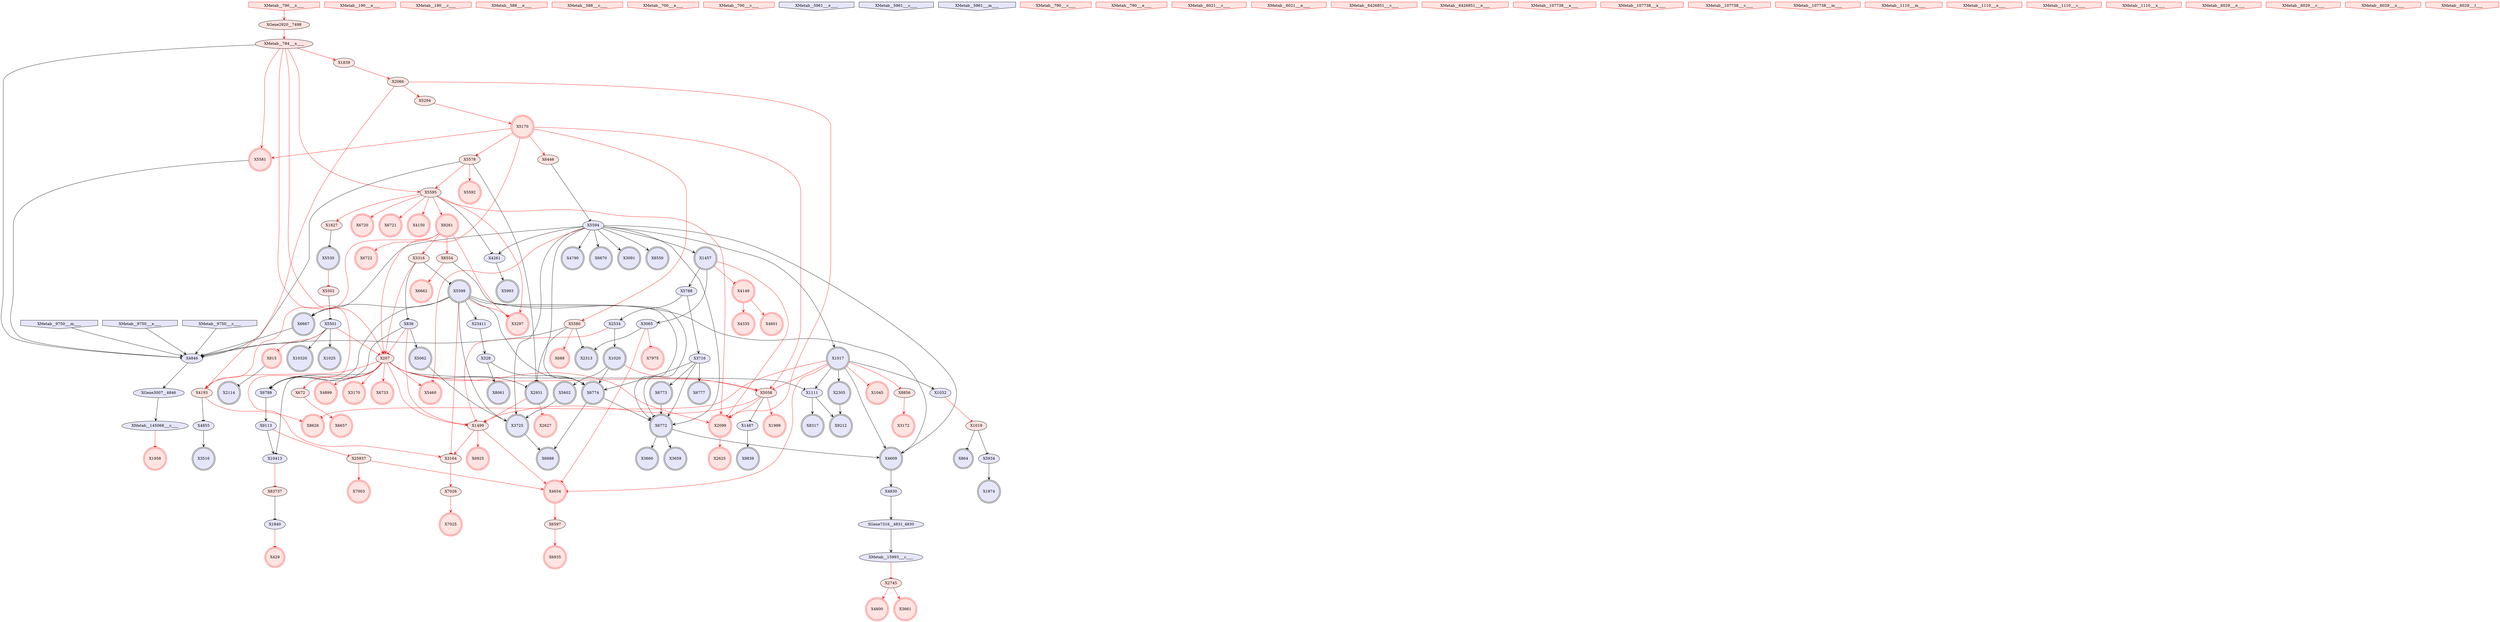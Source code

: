 digraph {

XMetab__9750___c____->X4846 [penwidth=1, color=black, arrowhead="vee"]
XMetab__9750___m____->X4846 [penwidth=1, color=black, arrowhead="vee"]
XMetab__9750___e____->X4846 [penwidth=1, color=black, arrowhead="vee"]
XMetab__784___x____->X4846 [penwidth=1, color=black, arrowhead="tee"]
X4846->XGene3007__4846 [penwidth=1, color=black, arrowhead="vee"]
X4830->XGene7316__4831_4830 [penwidth=1, color=black, arrowhead="vee"]
XGene3007__4846->XMetab__145068___c____ [penwidth=1, color=black, arrowhead="vee"]
XGene7316__4831_4830->XMetab__15993___c____ [penwidth=1, color=black, arrowhead="vee"]
X1827->X5530 [penwidth=1, color=black, arrowhead="tee"]
X2534->X1020 [penwidth=1, color=black, arrowhead="vee"]
X1020->X5602 [penwidth=1, color=black, arrowhead="vee"]
X1020->X6774 [penwidth=1, color=black, arrowhead="vee"]
X5578->X4846 [penwidth=1, color=black, arrowhead="tee"]
X5578->X2931 [penwidth=1, color=black, arrowhead="tee"]
X5581->X4846 [penwidth=1, color=black, arrowhead="tee"]
X5788->X2534 [penwidth=1, color=black, arrowhead="vee"]
X83737->X1840 [penwidth=1, color=black, arrowhead="tee"]
X5580->X4846 [penwidth=1, color=black, arrowhead="tee"]
X6667->X4846 [penwidth=1, color=black, arrowhead="vee"]
X5501->X4846 [penwidth=1, color=black, arrowhead="vee"]
X6772->X3659 [penwidth=1, color=black, arrowhead="vee"]
X5602->X3725 [penwidth=1, color=black, arrowhead="vee"]
X1111->X9212 [penwidth=1, color=black, arrowhead="vee"]
X1017->X1111 [penwidth=1, color=black, arrowhead="vee"]
X207->X1111 [penwidth=1, color=black, arrowhead="tee"]
X1111->X8317 [penwidth=1, color=black, arrowhead="vee"]
X5580->X2313 [penwidth=1, color=black, arrowhead="tee"]
X5580->X2931 [penwidth=1, color=black, arrowhead="tee"]
X2305->X9212 [penwidth=1, color=black, arrowhead="vee"]
X4609->X4830 [penwidth=1, color=black, arrowhead="vee"]
X207->X10413 [penwidth=1, color=black, arrowhead="tee"]
X9113->X10413 [penwidth=1, color=black, arrowhead="vee"]
X1017->X4609 [penwidth=1, color=black, arrowhead="vee"]
X6772->X4609 [penwidth=1, color=black, arrowhead="vee"]
X5594->X4609 [penwidth=1, color=black, arrowhead="vee"]
X5599->X4609 [penwidth=1, color=black, arrowhead="vee"]
X3065->X2313 [penwidth=1, color=black, arrowhead="vee"]
X836->X6789 [penwidth=1, color=black, arrowhead="vee"]
X3316->X836 [penwidth=1, color=black, arrowhead="tee"]
X836->X5062 [penwidth=1, color=black, arrowhead="vee"]
X4193->X4855 [penwidth=1, color=black, arrowhead="tee"]
X6774->X6688 [penwidth=1, color=black, arrowhead="vee"]
X3725->X6688 [penwidth=1, color=black, arrowhead="vee"]
X1017->X1032 [penwidth=1, color=black, arrowhead="vee"]
X5594->X1017 [penwidth=1, color=black, arrowhead="vee"]
X1017->X2305 [penwidth=1, color=black, arrowhead="vee"]
X5594->X4790 [penwidth=1, color=black, arrowhead="vee"]
X23411->X328 [penwidth=1, color=black, arrowhead="vee"]
X5599->X23411 [penwidth=1, color=black, arrowhead="vee"]
X5501->X1025 [penwidth=1, color=black, arrowhead="vee"]
X207->X2931 [penwidth=1, color=black, arrowhead="tee"]
X207->X6789 [penwidth=1, color=black, arrowhead="tee"]
X6789->X9113 [penwidth=1, color=black, arrowhead="vee"]
X5599->X6789 [penwidth=1, color=black, arrowhead="vee"]
X328->X8061 [penwidth=1, color=black, arrowhead="vee"]
X3716->X6772 [penwidth=1, color=black, arrowhead="vee"]
X6773->X6772 [penwidth=1, color=black, arrowhead="vee"]
X5594->X6772 [penwidth=1, color=black, arrowhead="vee"]
X8554->X6772 [penwidth=1, color=black, arrowhead="tee"]
X6774->X6772 [penwidth=1, color=black, arrowhead="vee"]
X5599->X6772 [penwidth=1, color=black, arrowhead="vee"]
X6772->X3660 [penwidth=1, color=black, arrowhead="vee"]
X5595->X4261 [penwidth=1, color=black, arrowhead="tee"]
X3716->X6773 [penwidth=1, color=black, arrowhead="vee"]
X3716->X6774 [penwidth=1, color=black, arrowhead="vee"]
X3716->X6777 [penwidth=1, color=black, arrowhead="vee"]
X5788->X3716 [penwidth=1, color=black, arrowhead="vee"]
X5058->X1487 [penwidth=1, color=black, arrowhead="tee"]
X1487->X9839 [penwidth=1, color=black, arrowhead="vee"]
X1457->X3065 [penwidth=1, color=black, arrowhead="vee"]
X328->X6774 [penwidth=1, color=black, arrowhead="vee"]
X3316->X5599 [penwidth=1, color=black, arrowhead="tee"]
X5934->X1874 [penwidth=1, color=black, arrowhead="vee"]
X4855->X3516 [penwidth=1, color=black, arrowhead="vee"]
X5594->X6667 [penwidth=1, color=black, arrowhead="vee"]
X5599->X6667 [penwidth=1, color=black, arrowhead="vee"]
X1019->X864 [penwidth=1, color=black, arrowhead="tee"]
X1019->X5934 [penwidth=1, color=black, arrowhead="tee"]
X5594->X6670 [penwidth=1, color=black, arrowhead="vee"]
X6446->X5594 [penwidth=1, color=black, arrowhead="tee"]
X5594->X1457 [penwidth=1, color=black, arrowhead="vee"]
X5594->X3091 [penwidth=1, color=black, arrowhead="vee"]
X5594->X6774 [penwidth=1, color=black, arrowhead="vee"]
X5594->X8550 [penwidth=1, color=black, arrowhead="vee"]
X5594->X3725 [penwidth=1, color=black, arrowhead="vee"]
X5594->X4261 [penwidth=1, color=black, arrowhead="vee"]
X1457->X5788 [penwidth=1, color=black, arrowhead="vee"]
X5062->X3725 [penwidth=1, color=black, arrowhead="vee"]
X5599->X6774 [penwidth=1, color=black, arrowhead="vee"]
X815->X2114 [penwidth=1, color=black, arrowhead="tee"]
X5599->X3725 [penwidth=1, color=black, arrowhead="vee"]
X5502->X5501 [penwidth=1, color=black, arrowhead="tee"]
X5501->X10320 [penwidth=1, color=black, arrowhead="vee"]
X4261->X5993 [penwidth=1, color=black, arrowhead="vee"]
XMetab__784___x____->X3164 [penwidth=1, color=red, arrowhead="vee"]
XMetab__784___x____->X5581 [penwidth=1, color=red, arrowhead="vee"]
XMetab__784___x____->X5595 [penwidth=1, color=red, arrowhead="vee"]
XMetab__784___x____->X207 [penwidth=1, color=red, arrowhead="vee"]
XMetab__784___x____->X1839 [penwidth=1, color=red, arrowhead="vee"]
XMetab__15993___c____->X2745 [penwidth=1, color=red, arrowhead="tee"]
XMetab__145068___c____->X1958 [penwidth=1, color=red, arrowhead="tee"]
XMetab__790___x____->XGene2920__7498 [penwidth=1, color=red, arrowhead="vee"]
XGene2920__7498->XMetab__784___x____ [penwidth=1, color=red, arrowhead="vee"]
X5530->X5502 [penwidth=1, color=red, arrowhead="tee"]
X1020->X5058 [penwidth=1, color=red, arrowhead="tee"]
X5578->X5592 [penwidth=1, color=red, arrowhead="vee"]
X25937->X4654 [penwidth=1, color=red, arrowhead="vee"]
X9113->X25937 [penwidth=1, color=red, arrowhead="tee"]
X25937->X7003 [penwidth=1, color=red, arrowhead="vee"]
X5170->X5578 [penwidth=1, color=red, arrowhead="vee"]
X5578->X5595 [penwidth=1, color=red, arrowhead="vee"]
X2534->X1499 [penwidth=1, color=red, arrowhead="tee"]
X1499->X4654 [penwidth=1, color=red, arrowhead="vee"]
X836->X1499 [penwidth=1, color=red, arrowhead="tee"]
X207->X1499 [penwidth=1, color=red, arrowhead="vee"]
X2931->X1499 [penwidth=1, color=red, arrowhead="tee"]
X1499->X3164 [penwidth=1, color=red, arrowhead="vee"]
X5058->X1499 [penwidth=1, color=red, arrowhead="vee"]
X1499->X6925 [penwidth=1, color=red, arrowhead="vee"]
X5170->X5581 [penwidth=1, color=red, arrowhead="vee"]
X10413->X83737 [penwidth=1, color=red, arrowhead="tee"]
X5170->X5580 [penwidth=1, color=red, arrowhead="vee"]
X5580->X688 [penwidth=1, color=red, arrowhead="vee"]
X9261->X4193 [penwidth=1, color=red, arrowhead="vee"]
X5595->X9261 [penwidth=1, color=red, arrowhead="vee"]
X9261->X3297 [penwidth=1, color=red, arrowhead="vee"]
X9261->X3316 [penwidth=1, color=red, arrowhead="vee"]
X9261->X8554 [penwidth=1, color=red, arrowhead="vee"]
X9261->X6722 [penwidth=1, color=red, arrowhead="vee"]
X2745->X4800 [penwidth=1, color=red, arrowhead="vee"]
X5595->X6720 [penwidth=1, color=red, arrowhead="vee"]
X1017->X4654 [penwidth=1, color=red, arrowhead="tee"]
X4654->X6597 [penwidth=1, color=red, arrowhead="vee"]
X3065->X4654 [penwidth=1, color=red, arrowhead="tee"]
X836->X207 [penwidth=1, color=red, arrowhead="tee"]
X4193->X8626 [penwidth=1, color=red, arrowhead="vee"]
X207->X4193 [penwidth=1, color=red, arrowhead="vee"]
X2066->X4193 [penwidth=1, color=red, arrowhead="vee"]
X1017->X8626 [penwidth=1, color=red, arrowhead="tee"]
X1017->X8856 [penwidth=1, color=red, arrowhead="tee"]
X1017->X5058 [penwidth=1, color=red, arrowhead="tee"]
X1017->X1045 [penwidth=1, color=red, arrowhead="tee"]
X2099->X2625 [penwidth=1, color=red, arrowhead="vee"]
X207->X2099 [penwidth=1, color=red, arrowhead="vee"]
X5595->X2099 [penwidth=1, color=red, arrowhead="vee"]
X2066->X2099 [penwidth=1, color=red, arrowhead="vee"]
X5058->X2099 [penwidth=1, color=red, arrowhead="vee"]
X1457->X2099 [penwidth=1, color=red, arrowhead="tee"]
X5170->X207 [penwidth=1, color=red, arrowhead="vee"]
X5170->X5058 [penwidth=1, color=red, arrowhead="vee"]
X5170->X6446 [penwidth=1, color=red, arrowhead="vee"]
X5294->X5170 [penwidth=1, color=red, arrowhead="vee"]
X3316->X207 [penwidth=1, color=red, arrowhead="vee"]
X207->X672 [penwidth=1, color=red, arrowhead="vee"]
X207->X5058 [penwidth=1, color=red, arrowhead="vee"]
X207->X4899 [penwidth=1, color=red, arrowhead="vee"]
X5501->X207 [penwidth=1, color=red, arrowhead="tee"]
X207->X3170 [penwidth=1, color=red, arrowhead="vee"]
X207->X6733 [penwidth=1, color=red, arrowhead="vee"]
X207->X5460 [penwidth=1, color=red, arrowhead="vee"]
X5595->X6721 [penwidth=1, color=red, arrowhead="vee"]
X2931->X2627 [penwidth=1, color=red, arrowhead="tee"]
X2745->X3661 [penwidth=1, color=red, arrowhead="vee"]
X5599->X3164 [penwidth=1, color=red, arrowhead="tee"]
X3164->X7026 [penwidth=1, color=red, arrowhead="vee"]
X8856->X3172 [penwidth=1, color=red, arrowhead="vee"]
X672->X6657 [penwidth=1, color=red, arrowhead="vee"]
X4149->X4335 [penwidth=1, color=red, arrowhead="vee"]
X1457->X4149 [penwidth=1, color=red, arrowhead="tee"]
X4149->X4601 [penwidth=1, color=red, arrowhead="vee"]
X1032->X1019 [penwidth=1, color=red, arrowhead="tee"]
X5595->X3297 [penwidth=1, color=red, arrowhead="vee"]
X5595->X1827 [penwidth=1, color=red, arrowhead="vee"]
X5595->X4150 [penwidth=1, color=red, arrowhead="vee"]
X6597->X6935 [penwidth=1, color=red, arrowhead="vee"]
X5599->X3297 [penwidth=1, color=red, arrowhead="tee"]
X3065->X7975 [penwidth=1, color=red, arrowhead="tee"]
X8554->X6662 [penwidth=1, color=red, arrowhead="vee"]
X5594->X5460 [penwidth=1, color=red, arrowhead="tee"]
X1839->X2066 [penwidth=1, color=red, arrowhead="vee"]
X2066->X5294 [penwidth=1, color=red, arrowhead="vee"]
X5058->X1999 [penwidth=1, color=red, arrowhead="vee"]
X5501->X815 [penwidth=1, color=red, arrowhead="tee"]
X7026->X7025 [penwidth=1, color=red, arrowhead="vee"]
X1840->X429 [penwidth=1, color=red, arrowhead="tee"]
XMetab__190___e____ [style=filled, color=red, fillcolor=mistyrose, shape=invhouse];
XMetab__190___c____ [style=filled, color=red, fillcolor=mistyrose, shape=invhouse];
XMetab__9750___m____ [style=filled, color=black, fillcolor=lavender, shape=invhouse];
XMetab__9750___e____ [style=filled, color=black, fillcolor=lavender, shape=invhouse];
XMetab__9750___c____ [style=filled, color=black, fillcolor=lavender, shape=invhouse];
XMetab__588___e____ [style=filled, color=red, fillcolor=mistyrose, shape=invhouse];
XMetab__588___c____ [style=filled, color=red, fillcolor=mistyrose, shape=invhouse];
XMetab__700___e____ [style=filled, color=red, fillcolor=mistyrose, shape=invhouse];
XMetab__700___c____ [style=filled, color=red, fillcolor=mistyrose, shape=invhouse];
XMetab__5961___e____ [style=filled, color=black, fillcolor=lavender, shape=invhouse];
XMetab__5961___c____ [style=filled, color=black, fillcolor=lavender, shape=invhouse];
XMetab__5961___m____ [style=filled, color=black, fillcolor=lavender, shape=invhouse];
XMetab__790___x____ [style=filled, color=red, fillcolor=mistyrose, shape=invhouse];
XMetab__790___c____ [style=filled, color=red, fillcolor=mistyrose, shape=invhouse];
XMetab__790___e____ [style=filled, color=red, fillcolor=mistyrose, shape=invhouse];
XMetab__6021___c____ [style=filled, color=red, fillcolor=mistyrose, shape=invhouse];
XMetab__6021___e____ [style=filled, color=red, fillcolor=mistyrose, shape=invhouse];
XMetab__6426851___c____ [style=filled, color=red, fillcolor=mistyrose, shape=invhouse];
XMetab__6426851___e____ [style=filled, color=red, fillcolor=mistyrose, shape=invhouse];
XMetab__107738___e____ [style=filled, color=red, fillcolor=mistyrose, shape=invhouse];
XMetab__107738___x____ [style=filled, color=red, fillcolor=mistyrose, shape=invhouse];
XMetab__107738___c____ [style=filled, color=red, fillcolor=mistyrose, shape=invhouse];
XMetab__107738___m____ [style=filled, color=red, fillcolor=mistyrose, shape=invhouse];
XMetab__1110___m____ [style=filled, color=red, fillcolor=mistyrose, shape=invhouse];
XMetab__1110___e____ [style=filled, color=red, fillcolor=mistyrose, shape=invhouse];
XMetab__1110___c____ [style=filled, color=red, fillcolor=mistyrose, shape=invhouse];
XMetab__1110___x____ [style=filled, color=red, fillcolor=mistyrose, shape=invhouse];
XMetab__6029___e____ [style=filled, color=red, fillcolor=mistyrose, shape=invhouse];
XMetab__6029___c____ [style=filled, color=red, fillcolor=mistyrose, shape=invhouse];
XMetab__6029___n____ [style=filled, color=red, fillcolor=mistyrose, shape=invhouse];
XMetab__6029___l____ [style=filled, color=red, fillcolor=mistyrose, shape=invhouse];
X5062 [style=filled, color=black, fillcolor=lavender, shape=doublecircle];
X815 [style=filled, color=red, fillcolor=mistyrose, shape=doublecircle];
X1457 [style=filled, color=black, fillcolor=lavender, shape=doublecircle];
X9261 [style=filled, color=red, fillcolor=mistyrose, shape=doublecircle];
X5581 [style=filled, color=red, fillcolor=mistyrose, shape=doublecircle];
X5592 [style=filled, color=red, fillcolor=mistyrose, shape=doublecircle];
X8550 [style=filled, color=black, fillcolor=lavender, shape=doublecircle];
X8317 [style=filled, color=black, fillcolor=lavender, shape=doublecircle];
X5599 [style=filled, color=black, fillcolor=lavender, shape=doublecircle];
X5170 [style=filled, color=red, fillcolor=mistyrose, shape=doublecircle];
X1017 [style=filled, color=black, fillcolor=lavender, shape=doublecircle];
X2931 [style=filled, color=black, fillcolor=lavender, shape=doublecircle];
X1020 [style=filled, color=black, fillcolor=lavender, shape=doublecircle];
X1025 [style=filled, color=black, fillcolor=lavender, shape=doublecircle];
X9212 [style=filled, color=black, fillcolor=lavender, shape=doublecircle];
X6733 [style=filled, color=red, fillcolor=mistyrose, shape=doublecircle];
X5602 [style=filled, color=black, fillcolor=lavender, shape=doublecircle];
X5530 [style=filled, color=black, fillcolor=lavender, shape=doublecircle];
X6657 [style=filled, color=red, fillcolor=mistyrose, shape=doublecircle];
X1874 [style=filled, color=black, fillcolor=lavender, shape=doublecircle];
X2625 [style=filled, color=red, fillcolor=mistyrose, shape=doublecircle];
X1958 [style=filled, color=red, fillcolor=mistyrose, shape=doublecircle];
X2099 [style=filled, color=red, fillcolor=mistyrose, shape=doublecircle];
X3172 [style=filled, color=red, fillcolor=mistyrose, shape=doublecircle];
X6772 [style=filled, color=black, fillcolor=lavender, shape=doublecircle];
X6688 [style=filled, color=black, fillcolor=lavender, shape=doublecircle];
X6777 [style=filled, color=black, fillcolor=lavender, shape=doublecircle];
X864 [style=filled, color=black, fillcolor=lavender, shape=doublecircle];
X3725 [style=filled, color=black, fillcolor=lavender, shape=doublecircle];
X2305 [style=filled, color=black, fillcolor=lavender, shape=doublecircle];
X1999 [style=filled, color=red, fillcolor=mistyrose, shape=doublecircle];
X6925 [style=filled, color=red, fillcolor=mistyrose, shape=doublecircle];
X6667 [style=filled, color=black, fillcolor=lavender, shape=doublecircle];
X4335 [style=filled, color=red, fillcolor=mistyrose, shape=doublecircle];
X4609 [style=filled, color=black, fillcolor=lavender, shape=doublecircle];
X3661 [style=filled, color=red, fillcolor=mistyrose, shape=doublecircle];
X6774 [style=filled, color=black, fillcolor=lavender, shape=doublecircle];
X4149 [style=filled, color=red, fillcolor=mistyrose, shape=doublecircle];
X3659 [style=filled, color=black, fillcolor=lavender, shape=doublecircle];
X4790 [style=filled, color=black, fillcolor=lavender, shape=doublecircle];
X3091 [style=filled, color=black, fillcolor=lavender, shape=doublecircle];
X8061 [style=filled, color=black, fillcolor=lavender, shape=doublecircle];
X6773 [style=filled, color=black, fillcolor=lavender, shape=doublecircle];
X6670 [style=filled, color=black, fillcolor=lavender, shape=doublecircle];
X5993 [style=filled, color=black, fillcolor=lavender, shape=doublecircle];
X7003 [style=filled, color=red, fillcolor=mistyrose, shape=doublecircle];
X4800 [style=filled, color=red, fillcolor=mistyrose, shape=doublecircle];
X4899 [style=filled, color=red, fillcolor=mistyrose, shape=doublecircle];
X8626 [style=filled, color=red, fillcolor=mistyrose, shape=doublecircle];
X3170 [style=filled, color=red, fillcolor=mistyrose, shape=doublecircle];
X6662 [style=filled, color=red, fillcolor=mistyrose, shape=doublecircle];
X5460 [style=filled, color=red, fillcolor=mistyrose, shape=doublecircle];
X2627 [style=filled, color=red, fillcolor=mistyrose, shape=doublecircle];
X3660 [style=filled, color=black, fillcolor=lavender, shape=doublecircle];
X688 [style=filled, color=red, fillcolor=mistyrose, shape=doublecircle];
X2313 [style=filled, color=black, fillcolor=lavender, shape=doublecircle];
X2114 [style=filled, color=black, fillcolor=lavender, shape=doublecircle];
X7025 [style=filled, color=red, fillcolor=mistyrose, shape=doublecircle];
X3516 [style=filled, color=black, fillcolor=lavender, shape=doublecircle];
X6722 [style=filled, color=red, fillcolor=mistyrose, shape=doublecircle];
X7975 [style=filled, color=red, fillcolor=mistyrose, shape=doublecircle];
X4601 [style=filled, color=red, fillcolor=mistyrose, shape=doublecircle];
X6935 [style=filled, color=red, fillcolor=mistyrose, shape=doublecircle];
X10320 [style=filled, color=black, fillcolor=lavender, shape=doublecircle];
X429 [style=filled, color=red, fillcolor=mistyrose, shape=doublecircle];
X6720 [style=filled, color=red, fillcolor=mistyrose, shape=doublecircle];
X4654 [style=filled, color=red, fillcolor=mistyrose, shape=doublecircle];
X3297 [style=filled, color=red, fillcolor=mistyrose, shape=doublecircle];
X1045 [style=filled, color=red, fillcolor=mistyrose, shape=doublecircle];
X6721 [style=filled, color=red, fillcolor=mistyrose, shape=doublecircle];
X4150 [style=filled, color=red, fillcolor=mistyrose, shape=doublecircle];
X9839 [style=filled, color=black, fillcolor=lavender, shape=doublecircle];
XMetab__784___x____ [style=filled, fillcolor=mistyrose];
X4846 [style=filled, fillcolor=lavender];
X4830 [style=filled, fillcolor=lavender];
XGene3007__4846 [style=filled, fillcolor=lavender];
XGene7316__4831_4830 [style=filled, fillcolor=lavender];
X1827 [style=filled, fillcolor=mistyrose];
X2534 [style=filled, fillcolor=lavender];
X5578 [style=filled, fillcolor=mistyrose];
X5788 [style=filled, fillcolor=lavender];
X83737 [style=filled, fillcolor=mistyrose];
X5580 [style=filled, fillcolor=mistyrose];
X5501 [style=filled, fillcolor=lavender];
X1111 [style=filled, fillcolor=lavender];
X207 [style=filled, fillcolor=mistyrose];
X9113 [style=filled, fillcolor=lavender];
X5594 [style=filled, fillcolor=lavender];
X3065 [style=filled, fillcolor=lavender];
X836 [style=filled, fillcolor=lavender];
X3316 [style=filled, fillcolor=mistyrose];
X4193 [style=filled, fillcolor=mistyrose];
X23411 [style=filled, fillcolor=lavender];
X6789 [style=filled, fillcolor=lavender];
X328 [style=filled, fillcolor=lavender];
X3716 [style=filled, fillcolor=lavender];
X8554 [style=filled, fillcolor=mistyrose];
X5595 [style=filled, fillcolor=mistyrose];
X5058 [style=filled, fillcolor=mistyrose];
X1487 [style=filled, fillcolor=lavender];
X5934 [style=filled, fillcolor=lavender];
X4855 [style=filled, fillcolor=lavender];
X1019 [style=filled, fillcolor=mistyrose];
X6446 [style=filled, fillcolor=mistyrose];
X5502 [style=filled, fillcolor=mistyrose];
X4261 [style=filled, fillcolor=lavender];
XMetab__15993___c____ [style=filled, fillcolor=lavender];
XMetab__145068___c____ [style=filled, fillcolor=lavender];
XGene2920__7498 [style=filled, fillcolor=mistyrose];
X25937 [style=filled, fillcolor=mistyrose];
X1499 [style=filled, fillcolor=mistyrose];
X10413 [style=filled, fillcolor=lavender];
X2745 [style=filled, fillcolor=mistyrose];
X2066 [style=filled, fillcolor=mistyrose];
X5294 [style=filled, fillcolor=mistyrose];
X3164 [style=filled, fillcolor=mistyrose];
X8856 [style=filled, fillcolor=mistyrose];
X672 [style=filled, fillcolor=mistyrose];
X1032 [style=filled, fillcolor=lavender];
X6597 [style=filled, fillcolor=mistyrose];
X1839 [style=filled, fillcolor=mistyrose];
X7026 [style=filled, fillcolor=mistyrose];
X1840 [style=filled, fillcolor=lavender];


}
